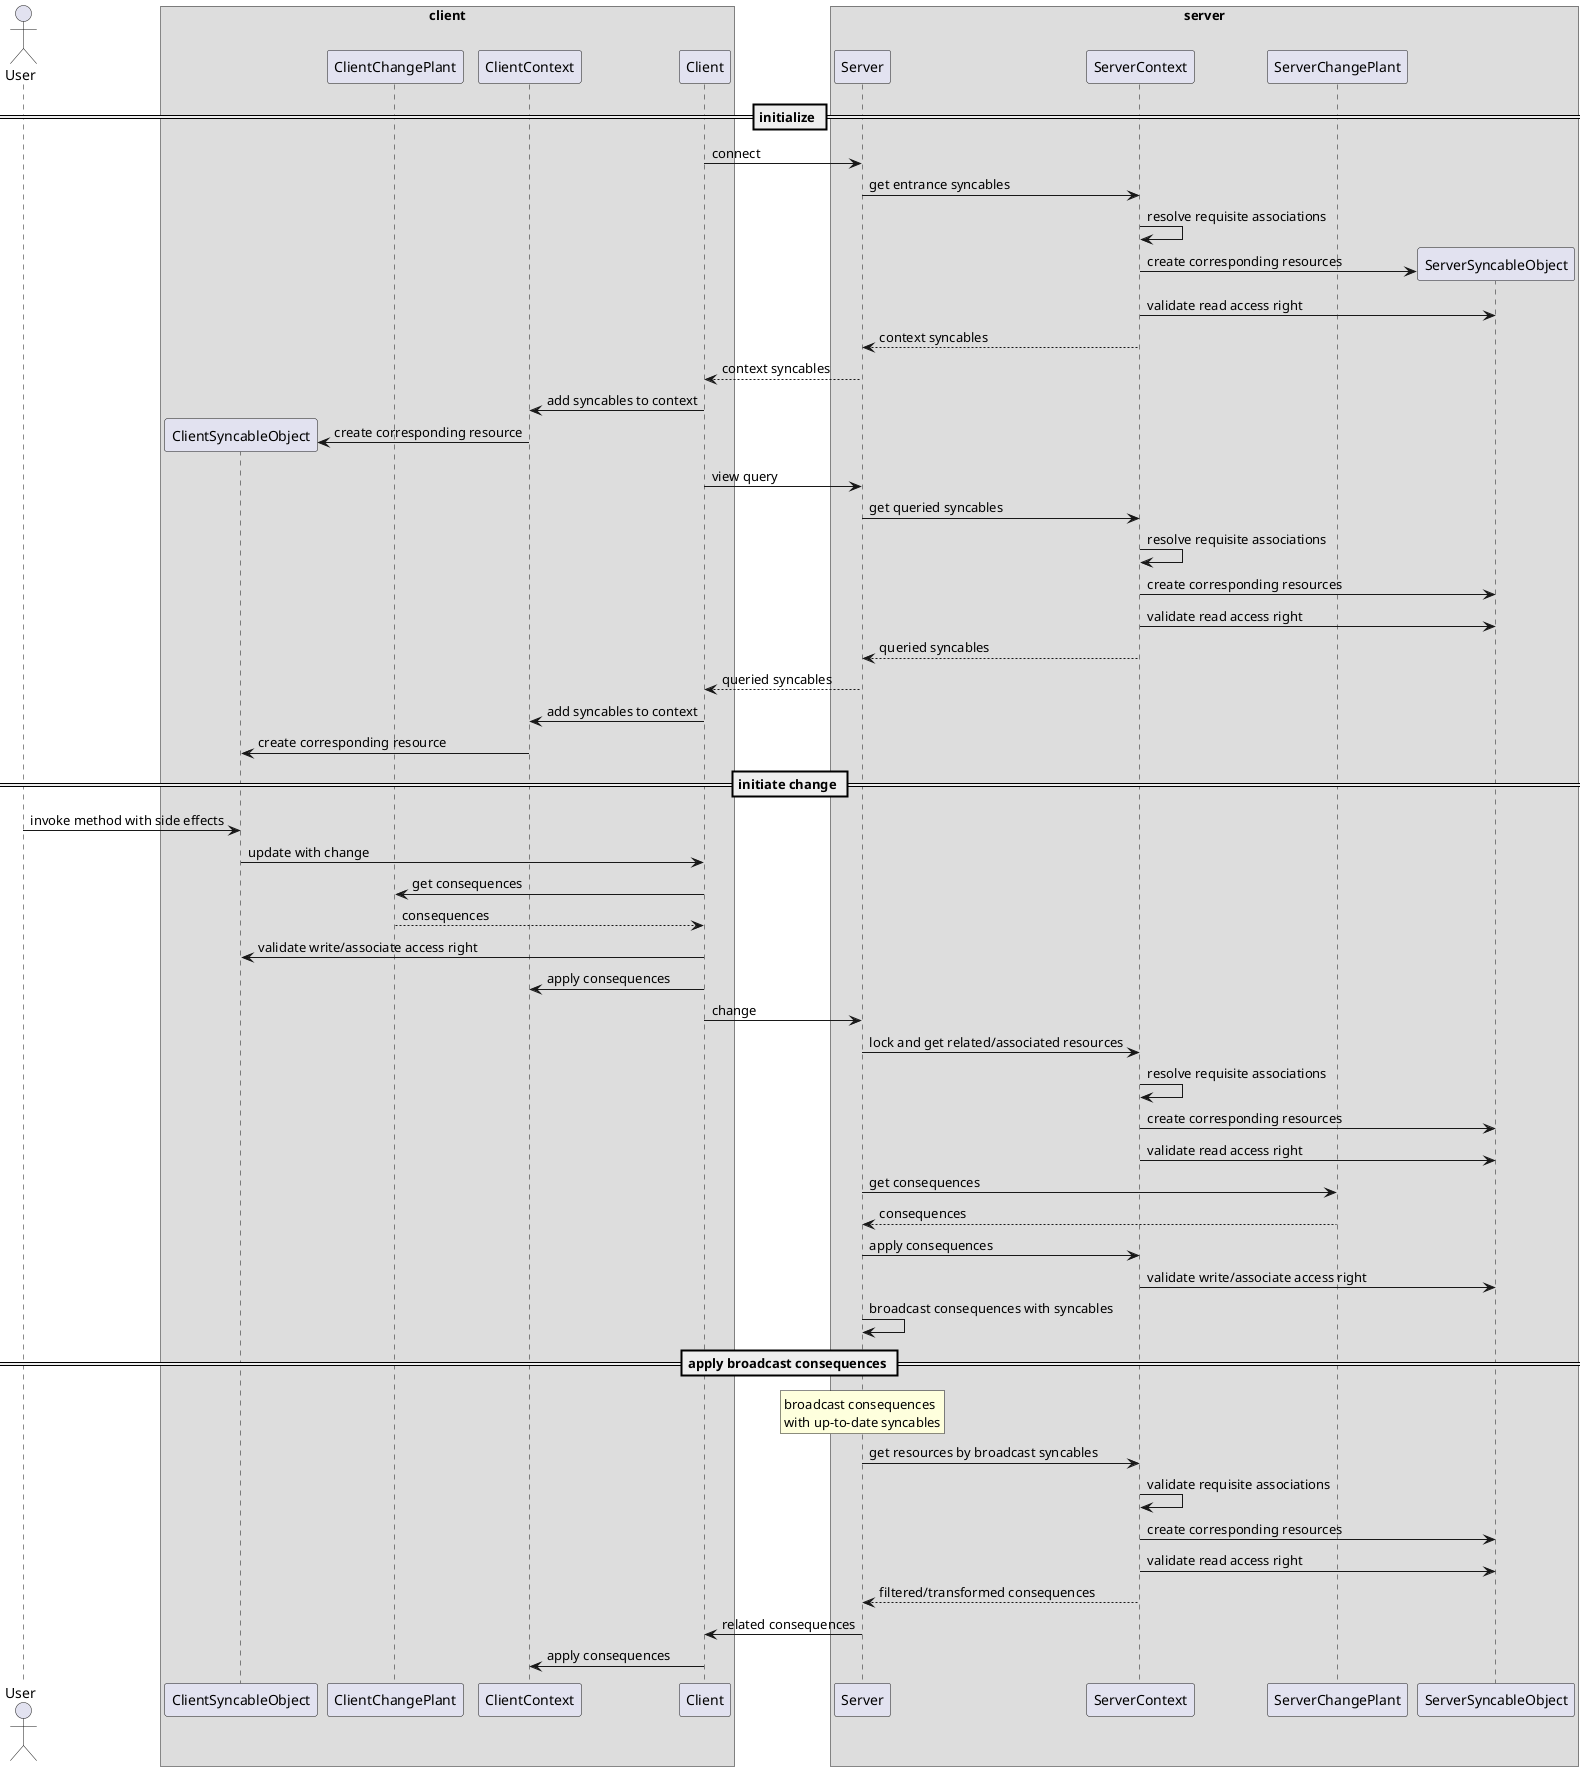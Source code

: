 @startuml overview

actor User

box "client"
participant Client order 3
participant ClientContext order 2
participant ClientChangePlant order 1
participant ClientSyncableObject order 0
end box

box "server"
participant Server order 4
participant ServerContext order 5
participant ServerChangePlant order 6
participant ServerSyncableObject order 7
end box

== initialize ==

Client -> Server: connect
Server -> ServerContext: get entrance syncables
ServerContext -> ServerContext: resolve requisite associations
create ServerSyncableObject
ServerContext -> ServerSyncableObject: create corresponding resources
ServerContext -> ServerSyncableObject: validate read access right
Server <-- ServerContext: context syncables
Client <-- Server: context syncables
Client -> ClientContext: add syncables to context
create ClientSyncableObject
ClientContext -> ClientSyncableObject: create corresponding resource
Client -> Server: view query
Server -> ServerContext: get queried syncables
ServerContext -> ServerContext: resolve requisite associations
ServerContext -> ServerSyncableObject: create corresponding resources
ServerContext -> ServerSyncableObject: validate read access right
Server <-- ServerContext: queried syncables
Server --> Client: queried syncables
Client -> ClientContext: add syncables to context
ClientContext -> ClientSyncableObject: create corresponding resource

== initiate change ==

User -> ClientSyncableObject: invoke method with side effects
ClientSyncableObject -> Client: update with change
Client -> ClientChangePlant: get consequences
Client <-- ClientChangePlant: consequences
Client -> ClientSyncableObject: validate write/associate access right
Client -> ClientContext: apply consequences

Client -> Server: change

Server -> ServerContext: lock and get related/associated resources
ServerContext -> ServerContext: resolve requisite associations
ServerContext -> ServerSyncableObject: create corresponding resources
ServerContext -> ServerSyncableObject: validate read access right
Server -> ServerChangePlant: get consequences
Server <-- ServerChangePlant: consequences
Server -> ServerContext: apply consequences
ServerContext -> ServerSyncableObject: validate write/associate access right
Server -> Server: broadcast consequences with syncables

== apply broadcast consequences ==

rnote over Server: broadcast consequences\nwith up-to-date syncables

Server -> ServerContext: get resources by broadcast syncables
ServerContext -> ServerContext: validate requisite associations
ServerContext -> ServerSyncableObject: create corresponding resources
ServerContext -> ServerSyncableObject: validate read access right
Server <-- ServerContext: filtered/transformed consequences
Server -> Client: related consequences
Client -> ClientContext: apply consequences

@enduml
